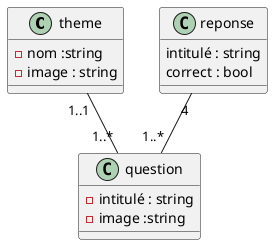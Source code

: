 @startuml
@startuml

class theme {
    -nom :string
    -image : string
}

class question {
    -intitulé : string
    -image :string

}

class reponse {
    intitulé : string
    correct : bool
}

theme"1..1"--"1..*"question
reponse "4"--"1..*"question


@enduml
